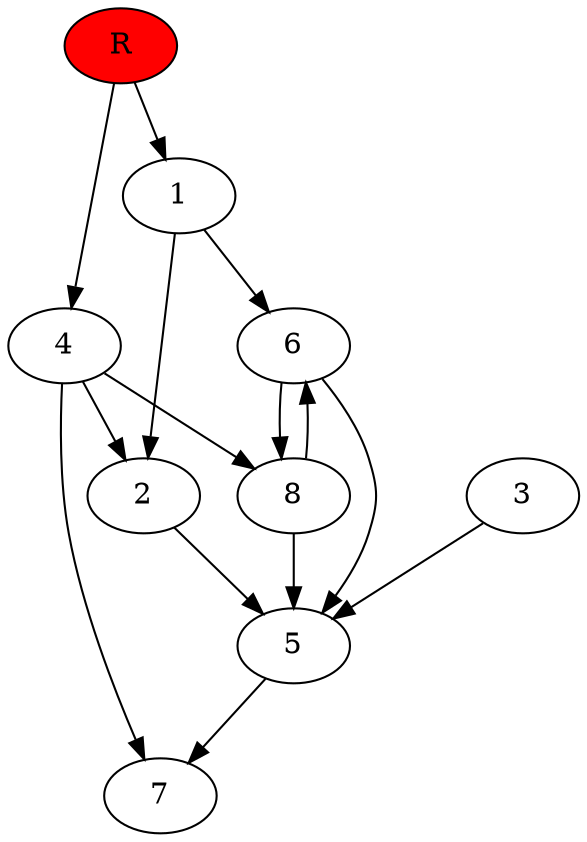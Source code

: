 digraph prb9658 {
	1
	2
	3
	4
	5
	6
	7
	8
	R [fillcolor="#ff0000" style=filled]
	1 -> 2
	1 -> 6
	2 -> 5
	3 -> 5
	4 -> 2
	4 -> 7
	4 -> 8
	5 -> 7
	6 -> 5
	6 -> 8
	8 -> 5
	8 -> 6
	R -> 1
	R -> 4
}
